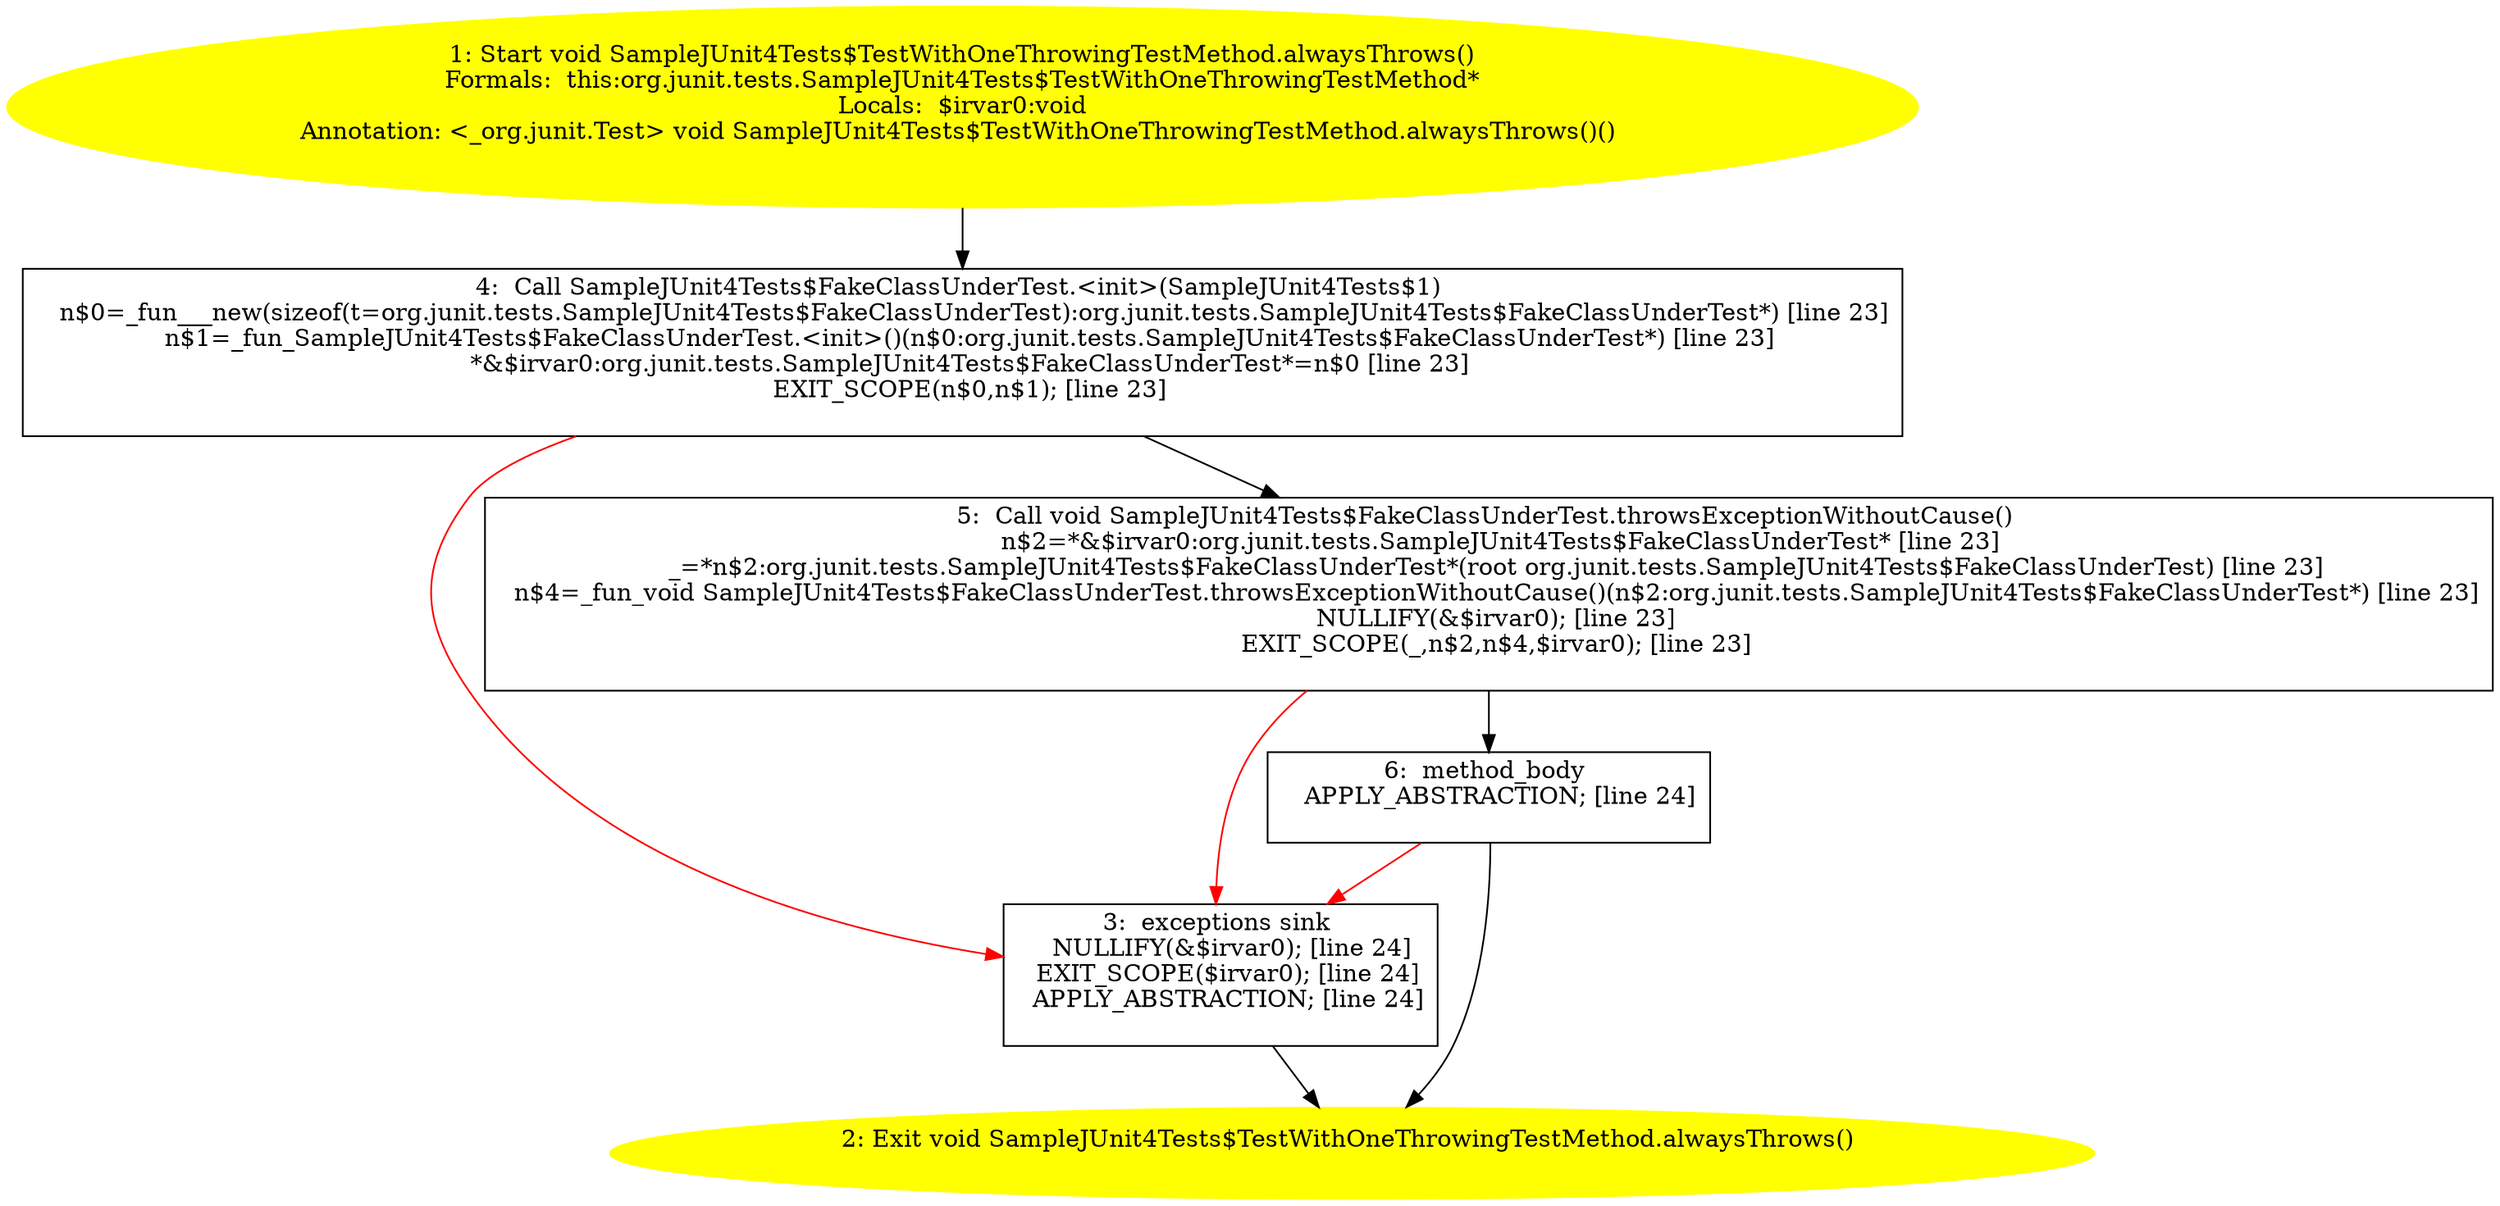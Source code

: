 /* @generated */
digraph cfg {
"org.junit.tests.SampleJUnit4Tests$TestWithOneThrowingTestMethod.alwaysThrows():void.acdae95a78a5f7ed561de564a40de8d9_1" [label="1: Start void SampleJUnit4Tests$TestWithOneThrowingTestMethod.alwaysThrows()\nFormals:  this:org.junit.tests.SampleJUnit4Tests$TestWithOneThrowingTestMethod*\nLocals:  $irvar0:void\nAnnotation: <_org.junit.Test> void SampleJUnit4Tests$TestWithOneThrowingTestMethod.alwaysThrows()() \n  " color=yellow style=filled]
	

	 "org.junit.tests.SampleJUnit4Tests$TestWithOneThrowingTestMethod.alwaysThrows():void.acdae95a78a5f7ed561de564a40de8d9_1" -> "org.junit.tests.SampleJUnit4Tests$TestWithOneThrowingTestMethod.alwaysThrows():void.acdae95a78a5f7ed561de564a40de8d9_4" ;
"org.junit.tests.SampleJUnit4Tests$TestWithOneThrowingTestMethod.alwaysThrows():void.acdae95a78a5f7ed561de564a40de8d9_2" [label="2: Exit void SampleJUnit4Tests$TestWithOneThrowingTestMethod.alwaysThrows() \n  " color=yellow style=filled]
	

"org.junit.tests.SampleJUnit4Tests$TestWithOneThrowingTestMethod.alwaysThrows():void.acdae95a78a5f7ed561de564a40de8d9_3" [label="3:  exceptions sink \n   NULLIFY(&$irvar0); [line 24]\n  EXIT_SCOPE($irvar0); [line 24]\n  APPLY_ABSTRACTION; [line 24]\n " shape="box"]
	

	 "org.junit.tests.SampleJUnit4Tests$TestWithOneThrowingTestMethod.alwaysThrows():void.acdae95a78a5f7ed561de564a40de8d9_3" -> "org.junit.tests.SampleJUnit4Tests$TestWithOneThrowingTestMethod.alwaysThrows():void.acdae95a78a5f7ed561de564a40de8d9_2" ;
"org.junit.tests.SampleJUnit4Tests$TestWithOneThrowingTestMethod.alwaysThrows():void.acdae95a78a5f7ed561de564a40de8d9_4" [label="4:  Call SampleJUnit4Tests$FakeClassUnderTest.<init>(SampleJUnit4Tests$1) \n   n$0=_fun___new(sizeof(t=org.junit.tests.SampleJUnit4Tests$FakeClassUnderTest):org.junit.tests.SampleJUnit4Tests$FakeClassUnderTest*) [line 23]\n  n$1=_fun_SampleJUnit4Tests$FakeClassUnderTest.<init>()(n$0:org.junit.tests.SampleJUnit4Tests$FakeClassUnderTest*) [line 23]\n  *&$irvar0:org.junit.tests.SampleJUnit4Tests$FakeClassUnderTest*=n$0 [line 23]\n  EXIT_SCOPE(n$0,n$1); [line 23]\n " shape="box"]
	

	 "org.junit.tests.SampleJUnit4Tests$TestWithOneThrowingTestMethod.alwaysThrows():void.acdae95a78a5f7ed561de564a40de8d9_4" -> "org.junit.tests.SampleJUnit4Tests$TestWithOneThrowingTestMethod.alwaysThrows():void.acdae95a78a5f7ed561de564a40de8d9_5" ;
	 "org.junit.tests.SampleJUnit4Tests$TestWithOneThrowingTestMethod.alwaysThrows():void.acdae95a78a5f7ed561de564a40de8d9_4" -> "org.junit.tests.SampleJUnit4Tests$TestWithOneThrowingTestMethod.alwaysThrows():void.acdae95a78a5f7ed561de564a40de8d9_3" [color="red" ];
"org.junit.tests.SampleJUnit4Tests$TestWithOneThrowingTestMethod.alwaysThrows():void.acdae95a78a5f7ed561de564a40de8d9_5" [label="5:  Call void SampleJUnit4Tests$FakeClassUnderTest.throwsExceptionWithoutCause() \n   n$2=*&$irvar0:org.junit.tests.SampleJUnit4Tests$FakeClassUnderTest* [line 23]\n  _=*n$2:org.junit.tests.SampleJUnit4Tests$FakeClassUnderTest*(root org.junit.tests.SampleJUnit4Tests$FakeClassUnderTest) [line 23]\n  n$4=_fun_void SampleJUnit4Tests$FakeClassUnderTest.throwsExceptionWithoutCause()(n$2:org.junit.tests.SampleJUnit4Tests$FakeClassUnderTest*) [line 23]\n  NULLIFY(&$irvar0); [line 23]\n  EXIT_SCOPE(_,n$2,n$4,$irvar0); [line 23]\n " shape="box"]
	

	 "org.junit.tests.SampleJUnit4Tests$TestWithOneThrowingTestMethod.alwaysThrows():void.acdae95a78a5f7ed561de564a40de8d9_5" -> "org.junit.tests.SampleJUnit4Tests$TestWithOneThrowingTestMethod.alwaysThrows():void.acdae95a78a5f7ed561de564a40de8d9_6" ;
	 "org.junit.tests.SampleJUnit4Tests$TestWithOneThrowingTestMethod.alwaysThrows():void.acdae95a78a5f7ed561de564a40de8d9_5" -> "org.junit.tests.SampleJUnit4Tests$TestWithOneThrowingTestMethod.alwaysThrows():void.acdae95a78a5f7ed561de564a40de8d9_3" [color="red" ];
"org.junit.tests.SampleJUnit4Tests$TestWithOneThrowingTestMethod.alwaysThrows():void.acdae95a78a5f7ed561de564a40de8d9_6" [label="6:  method_body \n   APPLY_ABSTRACTION; [line 24]\n " shape="box"]
	

	 "org.junit.tests.SampleJUnit4Tests$TestWithOneThrowingTestMethod.alwaysThrows():void.acdae95a78a5f7ed561de564a40de8d9_6" -> "org.junit.tests.SampleJUnit4Tests$TestWithOneThrowingTestMethod.alwaysThrows():void.acdae95a78a5f7ed561de564a40de8d9_2" ;
	 "org.junit.tests.SampleJUnit4Tests$TestWithOneThrowingTestMethod.alwaysThrows():void.acdae95a78a5f7ed561de564a40de8d9_6" -> "org.junit.tests.SampleJUnit4Tests$TestWithOneThrowingTestMethod.alwaysThrows():void.acdae95a78a5f7ed561de564a40de8d9_3" [color="red" ];
}
